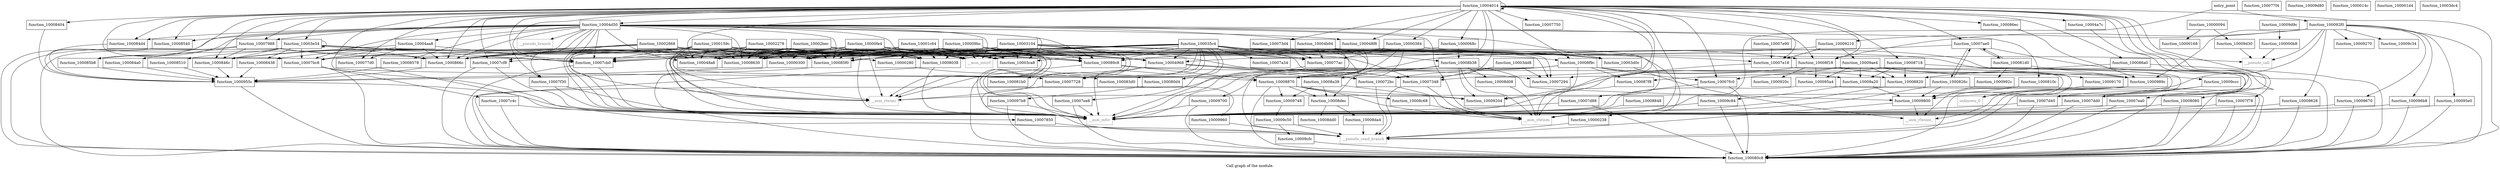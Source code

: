 digraph "Call graph of the module." {
  label="Call graph of the module.";
  node [shape=record];

  Node_function_100080d4 [label="{function_100080d4}"];
  Node_function_10007850 [label="{function_10007850}"];
  Node_function_10007988 [label="{function_10007988}"];
  Node_function_10007a34 [label="{function_10007a34}"];
  Node_function_10008438 [label="{function_10008438}"];
  Node_function_10007ae0 [label="{function_10007ae0}"];
  Node_function_1000866c [label="{function_1000866c}"];
  Node_function_1000810c [label="{function_1000810c}"];
  Node_function_10004aa8 [label="{function_10004aa8}"];
  Node_function_1000846c [label="{function_1000846c}"];
  Node_function_100086a0 [label="{function_100086a0}"];
  Node_function_100081b0 [label="{function_100081b0}"];
  Node_function_10007bc8 [label="{function_10007bc8}"];
  Node_function_100084a0 [label="{function_100084a0}"];
  Node_function_10007c4c [label="{function_10007c4c}"];
  Node_function_10007cb0 [label="{function_10007cb0}"];
  Node_function_10007cf8 [label="{function_10007cf8}"];
  Node_function_10007d40 [label="{function_10007d40}"];
  Node_function_100086ec [label="{function_100086ec}"];
  Node_function_100081d0 [label="{function_100081d0}"];
  Node_function_10008870 [label="{function_10008870}"];
  Node_function_10004b94 [label="{function_10004b94}"];
  Node_function_1000826c [label="{function_1000826c}"];
  Node_function_10008718 [label="{function_10008718}"];
  Node_function_10007750 [label="{function_10007750}"];
  Node_function_100084d4 [label="{function_100084d4}"];
  Node_function_10007d88 [label="{function_10007d88}"];
  Node_function_10007dd0 [label="{function_10007dd0}"];
  Node_function_10007e18 [label="{function_10007e18}"];
  Node_function_10008510 [label="{function_10008510}"];
  Node_function_10007e90 [label="{function_10007e90}"];
  Node_function_10007ea0 [label="{function_10007ea0}"];
  Node_function_10008540 [label="{function_10008540}"];
  Node_function_10004d50 [label="{function_10004d50}"];
  Node_function_10007294 [label="{function_10007294}"];
  Node_function_100083d0 [label="{function_100083d0}"];
  Node_function_100077ac [label="{function_100077ac}"];
  Node_function_10007ee8 [label="{function_10007ee8}"];
  Node_function_10008578 [label="{function_10008578}"];
  Node_function_100087f8 [label="{function_100087f8}"];
  Node_function_100072bc [label="{function_100072bc}"];
  Node_function_10007f30 [label="{function_10007f30}"];
  Node_function_10007348 [label="{function_10007348}"];
  Node_function_10008404 [label="{function_10008404}"];
  Node_function_100089c8 [label="{function_100089c8}"];
  Node_function_100077d0 [label="{function_100077d0}"];
  Node_function_100085b8 [label="{function_100085b8}"];
  Node_function_10008080 [label="{function_10008080}"];
  Node_function_10007f78 [label="{function_10007f78}"];
  Node_function_100085f0 [label="{function_100085f0}"];
  Node_function_10007fc0 [label="{function_10007fc0}"];
  Node_function_10008820 [label="{function_10008820}"];
  Node_function_100073d4 [label="{function_100073d4}"];
  Node_function_10008038 [label="{function_10008038}"];
  Node_function_10007728 [label="{function_10007728}"];
  Node_function_100077f4 [label="{function_100077f4}"];
  Node_function_10008630 [label="{function_10008630}"];
  Node_function_100080c8 [label="{function_100080c8}"];
  Node_function_10008a38 [label="{function_10008a38}"];
  Node_function_10009d9c [label="{function_10009d9c}"];
  Node_function_10008b38 [label="{function_10008b38}"];
  Node_function_10008c68 [label="{function_10008c68}"];
  Node_function_10008d08 [label="{function_10008d08}"];
  Node_function_10008da4 [label="{function_10008da4}"];
  Node_function_10008dd0 [label="{function_10008dd0}"];
  Node_function_10008dec [label="{function_10008dec}"];
  Node_function_10008f18 [label="{function_10008f18}"];
  Node_function_10008f9c [label="{function_10008f9c}"];
  Node_function_10009170 [label="{function_10009170}"];
  Node_function_10009204 [label="{function_10009204}"];
  Node_function_1000920c [label="{function_1000920c}"];
  Node_function_10009210 [label="{function_10009210}"];
  Node_function_10009270 [label="{function_10009270}"];
  Node_function_100092f0 [label="{function_100092f0}"];
  Node_function_1000955c [label="{function_1000955c}"];
  Node_function_100095a4 [label="{function_100095a4}"];
  Node_function_100095e0 [label="{function_100095e0}"];
  Node_function_10009628 [label="{function_10009628}"];
  Node_function_10009670 [label="{function_10009670}"];
  Node_function_100096b8 [label="{function_100096b8}"];
  Node_function_10009700 [label="{function_10009700}"];
  Node_function_10009748 [label="{function_10009748}"];
  Node_function_100097b8 [label="{function_100097b8}"];
  Node_function_10009800 [label="{function_10009800}"];
  Node_function_1000989c [label="{function_1000989c}"];
  Node_function_1000992c [label="{function_1000992c}"];
  Node_function_10009960 [label="{function_10009960}"];
  Node_function_10009a20 [label="{function_10009a20}"];
  Node_function_10009ae4 [label="{function_10009ae4}"];
  Node_function_10009c34 [label="{function_10009c34}"];
  Node_function_10009c50 [label="{function_10009c50}"];
  Node_function_10009c84 [label="{function_10009c84}"];
  Node_function_10009ccc [label="{function_10009ccc}"];
  Node_function_10009cfc [label="{function_10009cfc}"];
  Node_function_10009d30 [label="{function_10009d30}"];
  Node_function_10009d80 [label="{function_10009d80}"];
  Node___asm_rlwinm [color="gray50", fontcolor="gray50", label="{__asm_rlwinm}"];
  Node___asm_mfcr [color="gray50", fontcolor="gray50", label="{__asm_mfcr}"];
  Node___asm_rlwinm_ [color="gray50", fontcolor="gray50", label="{__asm_rlwinm_}"];
  Node___asm_rlwimi [color="gray50", fontcolor="gray50", label="{__asm_rlwimi}"];
  Node___asm_mtcrf [color="gray50", fontcolor="gray50", label="{__asm_mtcrf}"];
  Node_unknown_0 [color="gray50", fontcolor="gray50", label="{unknown_0}"];
  Node___pseudo_call [color="gray50", fontcolor="gray50", label="{__pseudo_call}"];
  Node___pseudo_branch [color="gray50", fontcolor="gray50", label="{__pseudo_branch}"];
  Node___pseudo_cond_branch [color="gray50", fontcolor="gray50", label="{__pseudo_cond_branch}"];
  Node_function_10000094 [label="{function_10000094}"];
  Node_function_100000b8 [label="{function_100000b8}"];
  Node_function_1000014c [label="{function_1000014c}"];
  Node_function_10000168 [label="{function_10000168}"];
  Node_function_100001d4 [label="{function_100001d4}"];
  Node_entry_point [label="{entry_point}"];
  Node_function_10000238 [label="{function_10000238}"];
  Node_function_10000280 [label="{function_10000280}"];
  Node_function_10000300 [label="{function_10000300}"];
  Node_function_10000384 [label="{function_10000384}"];
  Node_function_1000068c [label="{function_1000068c}"];
  Node_function_100009bc [label="{function_100009bc}"];
  Node_function_10000fe4 [label="{function_10000fe4}"];
  Node_function_1000159c [label="{function_1000159c}"];
  Node_function_10008848 [label="{function_10008848}"];
  Node_function_10001c64 [label="{function_10001c64}"];
  Node_function_10002278 [label="{function_10002278}"];
  Node_function_10002868 [label="{function_10002868}"];
  Node_function_10002bec [label="{function_10002bec}"];
  Node_function_10003104 [label="{function_10003104}"];
  Node_function_100035c4 [label="{function_100035c4}"];
  Node_function_10003ca8 [label="{function_10003ca8}"];
  Node_function_10003d0c [label="{function_10003d0c}"];
  Node_function_10003dc4 [label="{function_10003dc4}"];
  Node_function_10003dd8 [label="{function_10003dd8}"];
  Node_function_10003e34 [label="{function_10003e34}"];
  Node_function_10004014 [label="{function_10004014}"];
  Node_function_100048a8 [label="{function_100048a8}"];
  Node_function_100048f8 [label="{function_100048f8}"];
  Node_function_10004968 [label="{function_10004968}"];
  Node_function_10004a7c [label="{function_10004a7c}"];
  Node_function_100080d4 -> Node_function_100097b8;
  Node_function_10007850 -> Node___pseudo_cond_branch;
  Node_function_10007988 -> Node_function_1000866c;
  Node_function_10007988 -> Node_function_1000846c;
  Node_function_10007988 -> Node_function_100084a0;
  Node_function_10007988 -> Node_function_10007cb0;
  Node_function_10007988 -> Node_function_100080c8;
  Node_function_10008438 -> Node_function_1000955c;
  Node_function_10007ae0 -> Node_function_100081d0;
  Node_function_10007ae0 -> Node_function_1000826c;
  Node_function_10007ae0 -> Node_function_100080c8;
  Node_function_10007ae0 -> Node___asm_mfcr;
  Node_function_1000866c -> Node_function_1000955c;
  Node_function_1000810c -> Node_function_10009800;
  Node_function_1000810c -> Node___asm_rlwinm_;
  Node_function_10004aa8 -> Node_function_1000866c;
  Node_function_10004aa8 -> Node_function_1000846c;
  Node_function_10004aa8 -> Node_function_10007bc8;
  Node_function_10004aa8 -> Node_function_10007cb0;
  Node_function_10004aa8 -> Node_function_100077d0;
  Node_function_1000846c -> Node_function_1000955c;
  Node_function_100086a0 -> Node_function_10008820;
  Node_function_100086a0 -> Node_function_100080c8;
  Node_function_10007bc8 -> Node_function_10007c4c;
  Node_function_10007bc8 -> Node_function_100080c8;
  Node_function_10007bc8 -> Node___asm_mfcr;
  Node_function_100084a0 -> Node_function_1000955c;
  Node_function_10007c4c -> Node_function_100080c8;
  Node_function_10007c4c -> Node___asm_mfcr;
  Node_function_10007cb0 -> Node_function_100080c8;
  Node_function_10007cb0 -> Node___asm_mfcr;
  Node_function_10007cf8 -> Node_function_100080c8;
  Node_function_10007cf8 -> Node___asm_mfcr;
  Node_function_10007d40 -> Node_function_100080c8;
  Node_function_10007d40 -> Node___asm_mfcr;
  Node_function_100086ec -> Node_function_1000989c;
  Node_function_100081d0 -> Node_function_10007ae0;
  Node_function_100081d0 -> Node_function_1000989c;
  Node_function_100081d0 -> Node_function_1000992c;
  Node_function_10008870 -> Node_function_100080c8;
  Node_function_10008870 -> Node_function_10008c68;
  Node_function_10008870 -> Node_function_10008dec;
  Node_function_10008870 -> Node_function_10009204;
  Node_function_10008870 -> Node_function_10009748;
  Node_function_10008870 -> Node___asm_rlwinm;
  Node_function_10004b94 -> Node_function_10008870;
  Node_function_10004b94 -> Node_function_100077ac;
  Node_function_10004b94 -> Node_function_10007728;
  Node_function_10004b94 -> Node_function_10008b38;
  Node_function_1000826c -> Node_function_10007ae0;
  Node_function_1000826c -> Node_function_100080c8;
  Node_function_1000826c -> Node_function_10009800;
  Node_function_1000826c -> Node___asm_rlwinm;
  Node_function_10008718 -> Node_function_100087f8;
  Node_function_10008718 -> Node_function_10008820;
  Node_function_10008718 -> Node_function_100080c8;
  Node_function_10008718 -> Node_function_10009a20;
  Node_function_100084d4 -> Node_function_1000955c;
  Node_function_10007d88 -> Node_function_100080c8;
  Node_function_10007d88 -> Node___asm_mfcr;
  Node_function_10007dd0 -> Node_function_100080c8;
  Node_function_10007dd0 -> Node___asm_mfcr;
  Node_function_10007e18 -> Node_function_100080c8;
  Node_function_10007e18 -> Node___asm_mfcr;
  Node_function_10008510 -> Node_function_1000955c;
  Node_function_10007e90 -> Node_function_10007e18;
  Node_function_10007ea0 -> Node_function_100080c8;
  Node_function_10007ea0 -> Node___asm_mfcr;
  Node_function_10008540 -> Node_function_1000955c;
  Node_function_10004d50 -> Node_function_10007988;
  Node_function_10004d50 -> Node_function_1000866c;
  Node_function_10004d50 -> Node_function_1000810c;
  Node_function_10004d50 -> Node_function_10004aa8;
  Node_function_10004d50 -> Node_function_10007bc8;
  Node_function_10004d50 -> Node_function_10007cb0;
  Node_function_10004d50 -> Node_function_10007cf8;
  Node_function_10004d50 -> Node_function_10004b94;
  Node_function_10004d50 -> Node_function_100084d4;
  Node_function_10004d50 -> Node_function_10008540;
  Node_function_10004d50 -> Node_function_10008578;
  Node_function_10004d50 -> Node_function_10007f30;
  Node_function_10004d50 -> Node_function_100089c8;
  Node_function_10004d50 -> Node_function_100085b8;
  Node_function_10004d50 -> Node_function_100085f0;
  Node_function_10004d50 -> Node_function_10008038;
  Node_function_10004d50 -> Node_function_10008630;
  Node_function_10004d50 -> Node_function_100080c8;
  Node_function_10004d50 -> Node_function_10008f18;
  Node_function_10004d50 -> Node___asm_rlwinm;
  Node_function_10004d50 -> Node___asm_mfcr;
  Node_function_10004d50 -> Node___asm_rlwimi;
  Node_function_10004d50 -> Node___asm_mtcrf;
  Node_function_10004d50 -> Node___pseudo_branch;
  Node_function_10004d50 -> Node_function_10003ca8;
  Node_function_10004d50 -> Node_function_10003d0c;
  Node_function_10004d50 -> Node_function_100048a8;
  Node_function_10004d50 -> Node_function_100048f8;
  Node_function_100083d0 -> Node_function_10009960;
  Node_function_100077ac -> Node___pseudo_cond_branch;
  Node_function_10007ee8 -> Node_function_100080c8;
  Node_function_10007ee8 -> Node___asm_mfcr;
  Node_function_10008578 -> Node_function_1000955c;
  Node_function_100087f8 -> Node___asm_rlwinm;
  Node_function_100072bc -> Node___asm_rlwinm;
  Node_function_100072bc -> Node___pseudo_cond_branch;
  Node_function_10007f30 -> Node_function_100080c8;
  Node_function_10007f30 -> Node___asm_mfcr;
  Node_function_10007348 -> Node___asm_rlwinm;
  Node_function_10007348 -> Node___pseudo_cond_branch;
  Node_function_10008404 -> Node_function_1000955c;
  Node_function_100089c8 -> Node_function_10008870;
  Node_function_100089c8 -> Node_function_100080c8;
  Node_function_100089c8 -> Node_function_1000989c;
  Node_function_100077d0 -> Node___pseudo_cond_branch;
  Node_function_100085b8 -> Node_function_1000955c;
  Node_function_10008080 -> Node_function_100080c8;
  Node_function_10008080 -> Node___asm_mfcr;
  Node_function_10007f78 -> Node_function_100080c8;
  Node_function_10007f78 -> Node___asm_mfcr;
  Node_function_100085f0 -> Node_function_1000955c;
  Node_function_10007fc0 -> Node_function_100080c8;
  Node_function_10007fc0 -> Node___asm_mfcr;
  Node_function_10008820 -> Node___asm_rlwinm;
  Node_function_100073d4 -> Node_function_10008870;
  Node_function_100073d4 -> Node_function_100077ac;
  Node_function_10008038 -> Node_function_100080c8;
  Node_function_10008038 -> Node___asm_mfcr;
  Node_function_10007728 -> Node___pseudo_cond_branch;
  Node_function_10008630 -> Node_function_1000955c;
  Node_function_10008a38 -> Node_function_10008dec;
  Node_function_10008a38 -> Node_function_10009204;
  Node_function_10008a38 -> Node_function_10009748;
  Node_function_10009d9c -> Node_function_100000b8;
  Node_function_10008b38 -> Node_function_10008870;
  Node_function_10008b38 -> Node_function_10008a38;
  Node_function_10008b38 -> Node_function_10008d08;
  Node_function_10008b38 -> Node_function_10008dec;
  Node_function_10008b38 -> Node_function_10009204;
  Node_function_10008b38 -> Node_function_10009800;
  Node_function_10008b38 -> Node___asm_rlwinm;
  Node_function_10008c68 -> Node___asm_rlwinm;
  Node_function_10008d08 -> Node___asm_rlwinm;
  Node_function_10008da4 -> Node___pseudo_cond_branch;
  Node_function_10008dec -> Node_function_10008da4;
  Node_function_10008dec -> Node_function_10008dd0;
  Node_function_10008f18 -> Node_function_10009170;
  Node_function_10008f18 -> Node_function_10009204;
  Node_function_10008f18 -> Node_function_1000920c;
  Node_function_10008f18 -> Node_function_100095a4;
  Node_function_10008f18 -> Node_unknown_0;
  Node_function_10008f9c -> Node_function_100087f8;
  Node_function_10008f9c -> Node_function_10007fc0;
  Node_function_10008f9c -> Node_function_10008820;
  Node_function_10008f9c -> Node_function_100080c8;
  Node_function_10008f9c -> Node_function_10009700;
  Node_function_10008f9c -> Node_function_10009a20;
  Node_function_10008f9c -> Node___asm_rlwinm;
  Node_function_10008f9c -> Node___asm_mfcr;
  Node_function_10009170 -> Node_unknown_0;
  Node_function_10009210 -> Node_function_10007bc8;
  Node_function_10009210 -> Node_function_10007e18;
  Node_function_10009210 -> Node_function_10009ae4;
  Node_function_100092f0 -> Node_function_100080c8;
  Node_function_100092f0 -> Node_function_10008f18;
  Node_function_100092f0 -> Node_function_10009210;
  Node_function_100092f0 -> Node_function_10009270;
  Node_function_100092f0 -> Node_function_100095e0;
  Node_function_100092f0 -> Node_function_10009628;
  Node_function_100092f0 -> Node_function_10009670;
  Node_function_100092f0 -> Node_function_100096b8;
  Node_function_100092f0 -> Node_function_10009800;
  Node_function_100092f0 -> Node_function_1000989c;
  Node_function_100092f0 -> Node_function_10009c34;
  Node_function_100092f0 -> Node___pseudo_call;
  Node_function_1000955c -> Node_function_100080c8;
  Node_function_1000955c -> Node___asm_mfcr;
  Node_function_100095a4 -> Node_function_100080c8;
  Node_function_100095a4 -> Node___asm_mfcr;
  Node_function_100095e0 -> Node_function_100080c8;
  Node_function_100095e0 -> Node___asm_mfcr;
  Node_function_10009628 -> Node_function_100080c8;
  Node_function_10009628 -> Node___asm_mfcr;
  Node_function_10009670 -> Node_function_100080c8;
  Node_function_10009670 -> Node___asm_mfcr;
  Node_function_100096b8 -> Node_function_100080c8;
  Node_function_100096b8 -> Node___asm_mfcr;
  Node_function_10009700 -> Node_function_100080c8;
  Node_function_10009700 -> Node___asm_mfcr;
  Node_function_10009748 -> Node_function_10009c50;
  Node_function_100097b8 -> Node_function_100080c8;
  Node_function_100097b8 -> Node___asm_mfcr;
  Node_function_10009800 -> Node___asm_rlwinm_;
  Node_function_10009800 -> Node___pseudo_cond_branch;
  Node_function_1000989c -> Node___asm_rlwinm_;
  Node_function_1000989c -> Node___asm_rlwimi;
  Node_function_1000989c -> Node___pseudo_cond_branch;
  Node_function_1000992c -> Node_function_10009800;
  Node_function_10009960 -> Node___pseudo_cond_branch;
  Node_function_10009a20 -> Node_function_10009800;
  Node_function_10009a20 -> Node_function_10009c84;
  Node_function_10009ae4 -> Node_function_10007fc0;
  Node_function_10009ae4 -> Node_function_10008820;
  Node_function_10009ae4 -> Node_function_10009204;
  Node_function_10009ae4 -> Node_function_100095a4;
  Node_function_10009ae4 -> Node_function_1000989c;
  Node_function_10009ae4 -> Node_function_10009a20;
  Node_function_10009ae4 -> Node_function_10009ccc;
  Node_function_10009ae4 -> Node___pseudo_cond_branch;
  Node_function_10009c50 -> Node_function_10009cfc;
  Node_function_10009c50 -> Node___pseudo_cond_branch;
  Node_function_10009c84 -> Node_function_100080c8;
  Node_function_10009c84 -> Node___asm_mfcr;
  Node_function_10009ccc -> Node_function_10007d40;
  Node_function_10009ccc -> Node_function_10007dd0;
  Node_function_10009cfc -> Node_function_100080c8;
  Node_function_10009d30 -> Node___pseudo_call;
  Node_function_10000094 -> Node_function_10009d30;
  Node_function_10000094 -> Node_function_10000168;
  Node_function_100000b8 -> Node___pseudo_call;
  Node_entry_point -> Node_function_100092f0;
  Node_entry_point -> Node___asm_rlwinm;
  Node_function_10000238 -> Node___pseudo_cond_branch;
  Node_function_10000280 -> Node_function_100083d0;
  Node_function_10000300 -> Node_function_10007850;
  Node_function_10000384 -> Node_function_10007cf8;
  Node_function_10000384 -> Node_function_100077ac;
  Node_function_10000384 -> Node_function_100089c8;
  Node_function_10000384 -> Node_function_100080c8;
  Node_function_10000384 -> Node_function_10008a38;
  Node_function_10000384 -> Node_function_10008f18;
  Node_function_10000384 -> Node___asm_mfcr;
  Node_function_10000384 -> Node___asm_mtcrf;
  Node_function_10000384 -> Node___pseudo_call;
  Node_function_1000068c -> Node_function_100089c8;
  Node_function_1000068c -> Node_function_10008b38;
  Node_function_100009bc -> Node_function_1000866c;
  Node_function_100009bc -> Node_function_10007cb0;
  Node_function_100009bc -> Node_function_100077ac;
  Node_function_100009bc -> Node_function_100089c8;
  Node_function_100009bc -> Node_function_100085f0;
  Node_function_100009bc -> Node_function_10008038;
  Node_function_100009bc -> Node_function_10008630;
  Node_function_100009bc -> Node___asm_mfcr;
  Node_function_100009bc -> Node___asm_rlwimi;
  Node_function_100009bc -> Node___asm_mtcrf;
  Node_function_100009bc -> Node_function_10000300;
  Node_function_100009bc -> Node_function_10003ca8;
  Node_function_100009bc -> Node_function_10003d0c;
  Node_function_100009bc -> Node_function_100048a8;
  Node_function_100009bc -> Node_function_10004968;
  Node_function_10000fe4 -> Node_function_1000866c;
  Node_function_10000fe4 -> Node_function_10007cb0;
  Node_function_10000fe4 -> Node_function_100089c8;
  Node_function_10000fe4 -> Node_function_100085f0;
  Node_function_10000fe4 -> Node_function_10008038;
  Node_function_10000fe4 -> Node_function_10008630;
  Node_function_10000fe4 -> Node___asm_mfcr;
  Node_function_10000fe4 -> Node___asm_rlwimi;
  Node_function_10000fe4 -> Node___asm_mtcrf;
  Node_function_10000fe4 -> Node_function_10000300;
  Node_function_10000fe4 -> Node_function_10003ca8;
  Node_function_10000fe4 -> Node_function_10003d0c;
  Node_function_10000fe4 -> Node_function_100048a8;
  Node_function_10000fe4 -> Node_function_10004968;
  Node_function_1000159c -> Node_function_1000866c;
  Node_function_1000159c -> Node_function_1000846c;
  Node_function_1000159c -> Node_function_10007bc8;
  Node_function_1000159c -> Node_function_10007cb0;
  Node_function_1000159c -> Node_function_10008870;
  Node_function_1000159c -> Node_function_10008578;
  Node_function_1000159c -> Node_function_100089c8;
  Node_function_1000159c -> Node_function_100085f0;
  Node_function_1000159c -> Node_function_10008038;
  Node_function_1000159c -> Node_function_10008630;
  Node_function_1000159c -> Node___asm_mfcr;
  Node_function_1000159c -> Node___asm_rlwimi;
  Node_function_1000159c -> Node___asm_mtcrf;
  Node_function_1000159c -> Node_function_10000300;
  Node_function_1000159c -> Node_function_10003ca8;
  Node_function_1000159c -> Node_function_10003d0c;
  Node_function_1000159c -> Node_function_100048a8;
  Node_function_1000159c -> Node_function_10004968;
  Node_function_10008848 -> Node___asm_rlwinm;
  Node_function_10001c64 -> Node_function_1000866c;
  Node_function_10001c64 -> Node_function_10007cb0;
  Node_function_10001c64 -> Node_function_100089c8;
  Node_function_10001c64 -> Node_function_100085f0;
  Node_function_10001c64 -> Node_function_10008038;
  Node_function_10001c64 -> Node_function_10008630;
  Node_function_10001c64 -> Node___asm_mfcr;
  Node_function_10001c64 -> Node___asm_rlwimi;
  Node_function_10001c64 -> Node___asm_mtcrf;
  Node_function_10001c64 -> Node_function_10000280;
  Node_function_10001c64 -> Node_function_10000300;
  Node_function_10001c64 -> Node_function_10003ca8;
  Node_function_10001c64 -> Node_function_10003d0c;
  Node_function_10001c64 -> Node_function_100048a8;
  Node_function_10001c64 -> Node_function_10004968;
  Node_function_10002278 -> Node_function_1000866c;
  Node_function_10002278 -> Node_function_10007cb0;
  Node_function_10002278 -> Node_function_100089c8;
  Node_function_10002278 -> Node_function_100085f0;
  Node_function_10002278 -> Node_function_10008038;
  Node_function_10002278 -> Node_function_10008630;
  Node_function_10002278 -> Node___asm_mfcr;
  Node_function_10002278 -> Node___asm_rlwimi;
  Node_function_10002278 -> Node___asm_mtcrf;
  Node_function_10002278 -> Node_function_10000280;
  Node_function_10002278 -> Node_function_10000300;
  Node_function_10002278 -> Node_function_10003ca8;
  Node_function_10002278 -> Node_function_10003d0c;
  Node_function_10002278 -> Node_function_100048a8;
  Node_function_10002868 -> Node_function_10008438;
  Node_function_10002868 -> Node_function_1000866c;
  Node_function_10002868 -> Node_function_1000846c;
  Node_function_10002868 -> Node_function_100089c8;
  Node_function_10002868 -> Node_function_100085b8;
  Node_function_10002868 -> Node_function_10008038;
  Node_function_10002868 -> Node___asm_mfcr;
  Node_function_10002868 -> Node___asm_mtcrf;
  Node_function_10002868 -> Node_function_10000300;
  Node_function_10002868 -> Node_function_100048a8;
  Node_function_10002868 -> Node_function_10004968;
  Node_function_10002bec -> Node_function_1000866c;
  Node_function_10002bec -> Node_function_10007cb0;
  Node_function_10002bec -> Node_function_100089c8;
  Node_function_10002bec -> Node_function_100085f0;
  Node_function_10002bec -> Node_function_10008038;
  Node_function_10002bec -> Node_function_10008630;
  Node_function_10002bec -> Node___asm_mfcr;
  Node_function_10002bec -> Node___asm_rlwimi;
  Node_function_10002bec -> Node___asm_mtcrf;
  Node_function_10002bec -> Node_function_10000300;
  Node_function_10002bec -> Node_function_10003ca8;
  Node_function_10002bec -> Node_function_10003d0c;
  Node_function_10002bec -> Node_function_100048a8;
  Node_function_10002bec -> Node_function_10004968;
  Node_function_10003104 -> Node_function_1000866c;
  Node_function_10003104 -> Node_function_10007cb0;
  Node_function_10003104 -> Node_function_10007294;
  Node_function_10003104 -> Node_function_100077ac;
  Node_function_10003104 -> Node_function_10007348;
  Node_function_10003104 -> Node_function_100089c8;
  Node_function_10003104 -> Node_function_100085f0;
  Node_function_10003104 -> Node_function_10008038;
  Node_function_10003104 -> Node_function_10008630;
  Node_function_10003104 -> Node___asm_mfcr;
  Node_function_10003104 -> Node___asm_rlwimi;
  Node_function_10003104 -> Node___asm_mtcrf;
  Node_function_10003104 -> Node_function_10000300;
  Node_function_10003104 -> Node_function_10003ca8;
  Node_function_10003104 -> Node_function_10003d0c;
  Node_function_10003104 -> Node_function_100048a8;
  Node_function_100035c4 -> Node_function_10007a34;
  Node_function_100035c4 -> Node_function_1000866c;
  Node_function_100035c4 -> Node_function_10007cb0;
  Node_function_100035c4 -> Node_function_10007e18;
  Node_function_100035c4 -> Node_function_10007294;
  Node_function_100035c4 -> Node_function_100083d0;
  Node_function_100035c4 -> Node_function_100077ac;
  Node_function_100035c4 -> Node_function_10007ee8;
  Node_function_100035c4 -> Node_function_100072bc;
  Node_function_100035c4 -> Node_function_10007348;
  Node_function_100035c4 -> Node_function_100089c8;
  Node_function_100035c4 -> Node_function_100085f0;
  Node_function_100035c4 -> Node_function_10008038;
  Node_function_100035c4 -> Node_function_10007728;
  Node_function_100035c4 -> Node_function_10008630;
  Node_function_100035c4 -> Node___asm_mfcr;
  Node_function_100035c4 -> Node___asm_rlwimi;
  Node_function_100035c4 -> Node___asm_mtcrf;
  Node_function_100035c4 -> Node_function_10000238;
  Node_function_100035c4 -> Node_function_10000300;
  Node_function_100035c4 -> Node_function_10003ca8;
  Node_function_100035c4 -> Node_function_10003d0c;
  Node_function_100035c4 -> Node_function_100048a8;
  Node_function_100035c4 -> Node_function_10004968;
  Node_function_10003d0c -> Node___asm_rlwinm_;
  Node_function_10003dd8 -> Node_function_10007294;
  Node_function_10003dd8 -> Node_function_100072bc;
  Node_function_10003dd8 -> Node_function_10007348;
  Node_function_10003e34 -> Node_function_10008438;
  Node_function_10003e34 -> Node_function_1000866c;
  Node_function_10003e34 -> Node_function_1000846c;
  Node_function_10003e34 -> Node_function_10007bc8;
  Node_function_10003e34 -> Node_function_10007cb0;
  Node_function_10003e34 -> Node_function_10008510;
  Node_function_10003e34 -> Node_function_10008630;
  Node_function_10003e34 -> Node_function_100080c8;
  Node_function_10003e34 -> Node_function_10008f9c;
  Node_function_10003e34 -> Node_function_10003e34;
  Node_function_10004014 -> Node_function_10007988;
  Node_function_10004014 -> Node_function_10007ae0;
  Node_function_10004014 -> Node_function_1000866c;
  Node_function_10004014 -> Node_function_1000846c;
  Node_function_10004014 -> Node_function_100086a0;
  Node_function_10004014 -> Node_function_10007bc8;
  Node_function_10004014 -> Node_function_10007cb0;
  Node_function_10004014 -> Node_function_10007cf8;
  Node_function_10004014 -> Node_function_100086ec;
  Node_function_10004014 -> Node_function_10008718;
  Node_function_10004014 -> Node_function_10007750;
  Node_function_10004014 -> Node_function_100084d4;
  Node_function_10004014 -> Node_function_10007dd0;
  Node_function_10004014 -> Node_function_10007e18;
  Node_function_10004014 -> Node_function_10007ea0;
  Node_function_10004014 -> Node_function_10008540;
  Node_function_10004014 -> Node_function_10004d50;
  Node_function_10004014 -> Node_function_10007294;
  Node_function_10004014 -> Node_function_100072bc;
  Node_function_10004014 -> Node_function_10007f30;
  Node_function_10004014 -> Node_function_10007348;
  Node_function_10004014 -> Node_function_10008404;
  Node_function_10004014 -> Node_function_100077d0;
  Node_function_10004014 -> Node_function_100085b8;
  Node_function_10004014 -> Node_function_10008080;
  Node_function_10004014 -> Node_function_10007f78;
  Node_function_10004014 -> Node_function_10007fc0;
  Node_function_10004014 -> Node_function_100073d4;
  Node_function_10004014 -> Node_function_10007728;
  Node_function_10004014 -> Node_function_100080c8;
  Node_function_10004014 -> Node_function_10008f18;
  Node_function_10004014 -> Node_function_10008f9c;
  Node_function_10004014 -> Node___asm_rlwinm;
  Node_function_10004014 -> Node_function_10000384;
  Node_function_10004014 -> Node_function_1000068c;
  Node_function_10004014 -> Node_function_10003e34;
  Node_function_10004014 -> Node_function_10004014;
  Node_function_10004014 -> Node_function_100048a8;
  Node_function_10004014 -> Node_function_100048f8;
  Node_function_10004014 -> Node_function_10004968;
  Node_function_10004014 -> Node_function_10004a7c;
  Node_function_100048f8 -> Node_function_100080d4;
  Node_function_100048f8 -> Node_function_10007d40;
  Node_function_100048f8 -> Node_function_10007d88;
  Node_function_100048f8 -> Node_function_10008038;
  Node_function_10004968 -> Node_function_100081b0;
  Node_function_10004968 -> Node_function_10007294;
  Node_function_10004968 -> Node_function_100072bc;
  Node_function_10004968 -> Node_function_10007348;
  Node_function_10004968 -> Node_function_10007728;
  Node_function_10004a7c -> Node_function_10007dd0;
}
